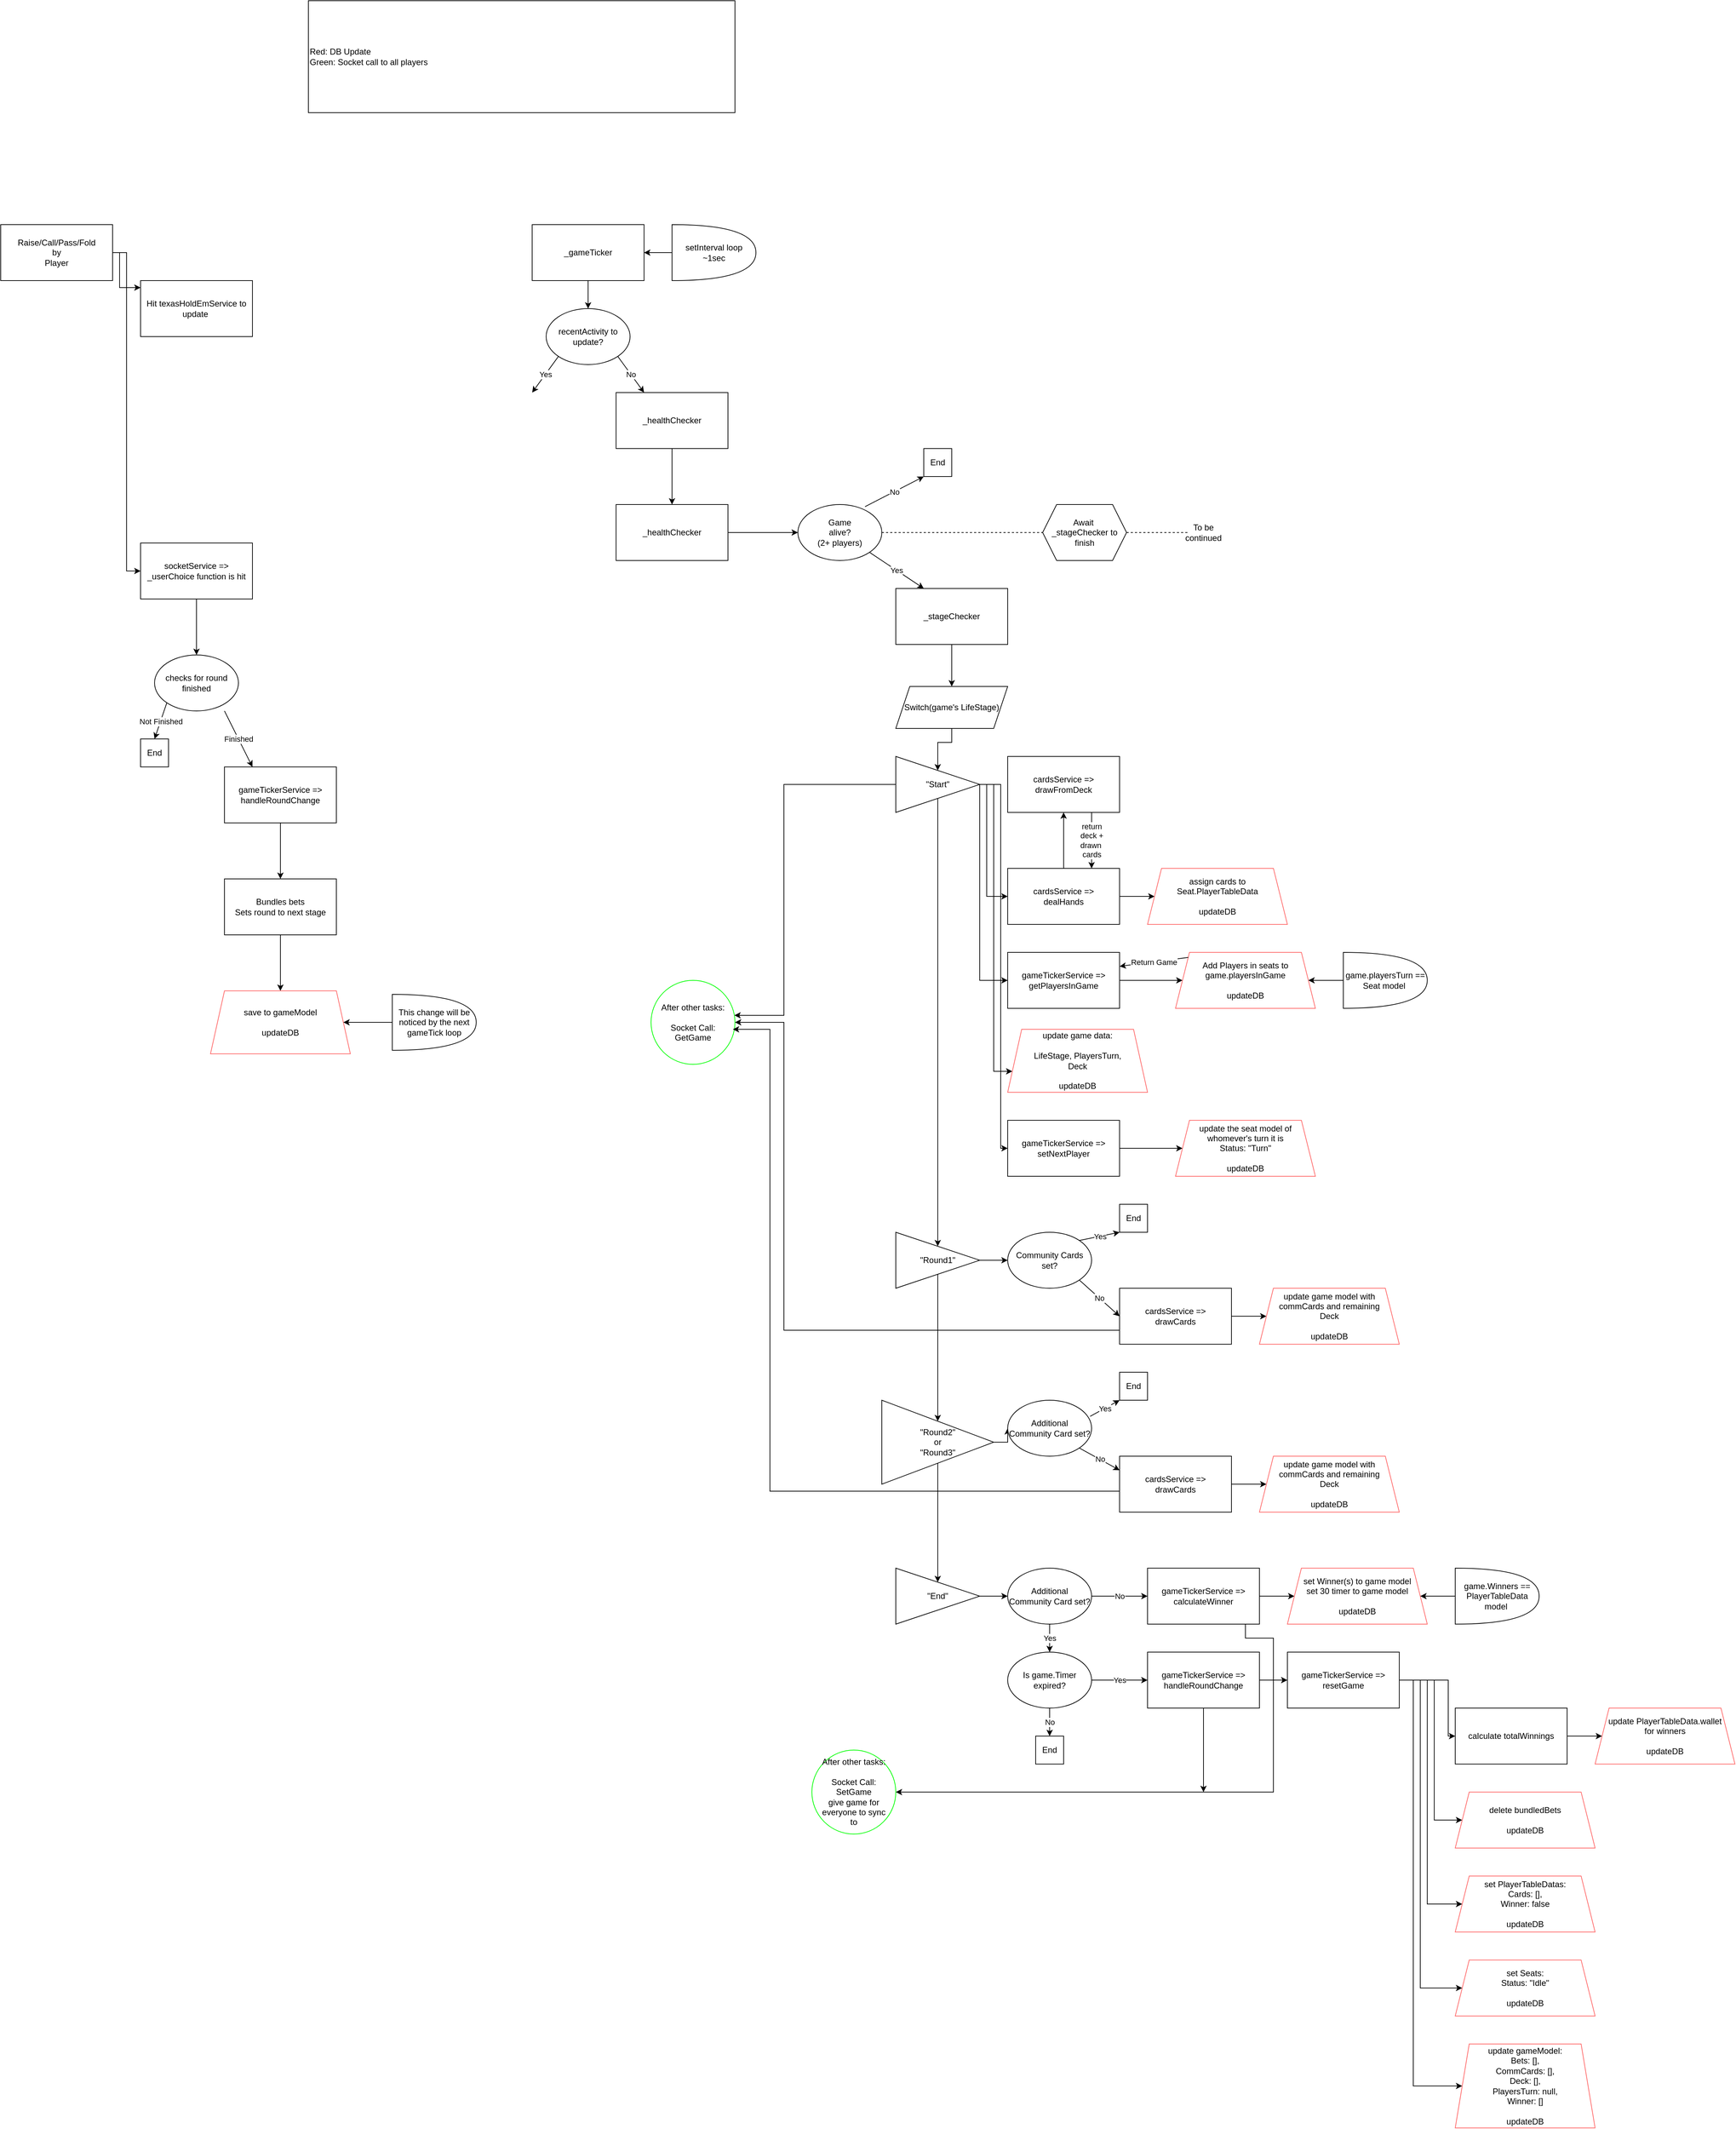 <mxfile version="14.5.1" type="device"><diagram id="HfA37taTQBS4TSC7cP0z" name="Page-1"><mxGraphModel dx="2176" dy="1906" grid="1" gridSize="10" guides="1" tooltips="1" connect="1" arrows="1" fold="1" page="1" pageScale="1" pageWidth="850" pageHeight="1100" math="0" shadow="0"><root><mxCell id="0"/><mxCell id="1" parent="0"/><mxCell id="m1QwNdP9QWdDu5JZY3NO-3" value="" style="edgeStyle=orthogonalEdgeStyle;rounded=0;orthogonalLoop=1;jettySize=auto;html=1;" edge="1" parent="1" source="m1QwNdP9QWdDu5JZY3NO-1" target="m1QwNdP9QWdDu5JZY3NO-2"><mxGeometry relative="1" as="geometry"><Array as="points"><mxPoint x="-20" y="200"/><mxPoint x="-20" y="655"/></Array></mxGeometry></mxCell><mxCell id="m1QwNdP9QWdDu5JZY3NO-138" value="" style="edgeStyle=orthogonalEdgeStyle;rounded=0;orthogonalLoop=1;jettySize=auto;html=1;" edge="1" parent="1" source="m1QwNdP9QWdDu5JZY3NO-1" target="m1QwNdP9QWdDu5JZY3NO-137"><mxGeometry relative="1" as="geometry"><Array as="points"><mxPoint x="-30" y="200"/><mxPoint x="-30" y="250"/></Array></mxGeometry></mxCell><mxCell id="m1QwNdP9QWdDu5JZY3NO-1" value="Raise/Call/Pass/Fold&lt;br&gt;by&lt;br&gt;Player" style="rounded=0;whiteSpace=wrap;html=1;" vertex="1" parent="1"><mxGeometry x="-200" y="160" width="160" height="80" as="geometry"/></mxCell><mxCell id="m1QwNdP9QWdDu5JZY3NO-5" value="" style="edgeStyle=orthogonalEdgeStyle;rounded=0;orthogonalLoop=1;jettySize=auto;html=1;entryX=0.5;entryY=0;entryDx=0;entryDy=0;" edge="1" parent="1" source="m1QwNdP9QWdDu5JZY3NO-2" target="m1QwNdP9QWdDu5JZY3NO-17"><mxGeometry relative="1" as="geometry"><mxPoint x="80" y="775" as="targetPoint"/></mxGeometry></mxCell><mxCell id="m1QwNdP9QWdDu5JZY3NO-2" value="socketService =&amp;gt;&lt;br&gt;_userChoice function is hit" style="whiteSpace=wrap;html=1;rounded=0;" vertex="1" parent="1"><mxGeometry y="615" width="160" height="80" as="geometry"/></mxCell><mxCell id="m1QwNdP9QWdDu5JZY3NO-11" value="" style="edgeStyle=orthogonalEdgeStyle;rounded=0;orthogonalLoop=1;jettySize=auto;html=1;" edge="1" parent="1" source="m1QwNdP9QWdDu5JZY3NO-6" target="m1QwNdP9QWdDu5JZY3NO-10"><mxGeometry relative="1" as="geometry"/></mxCell><mxCell id="m1QwNdP9QWdDu5JZY3NO-6" value="gameTickerService =&amp;gt;&lt;br&gt;handleRoundChange" style="whiteSpace=wrap;html=1;rounded=0;" vertex="1" parent="1"><mxGeometry x="120" y="935" width="160" height="80" as="geometry"/></mxCell><mxCell id="m1QwNdP9QWdDu5JZY3NO-8" value="" style="endArrow=classic;html=1;exitX=0.75;exitY=1;exitDx=0;exitDy=0;entryX=0.25;entryY=0;entryDx=0;entryDy=0;" edge="1" parent="1" target="m1QwNdP9QWdDu5JZY3NO-6"><mxGeometry relative="1" as="geometry"><mxPoint x="120" y="855" as="sourcePoint"/><mxPoint x="225" y="885" as="targetPoint"/></mxGeometry></mxCell><mxCell id="m1QwNdP9QWdDu5JZY3NO-9" value="Finished" style="edgeLabel;resizable=0;html=1;align=center;verticalAlign=middle;" connectable="0" vertex="1" parent="m1QwNdP9QWdDu5JZY3NO-8"><mxGeometry relative="1" as="geometry"/></mxCell><mxCell id="m1QwNdP9QWdDu5JZY3NO-133" value="" style="edgeStyle=orthogonalEdgeStyle;rounded=0;orthogonalLoop=1;jettySize=auto;html=1;" edge="1" parent="1" source="m1QwNdP9QWdDu5JZY3NO-10" target="m1QwNdP9QWdDu5JZY3NO-132"><mxGeometry relative="1" as="geometry"/></mxCell><mxCell id="m1QwNdP9QWdDu5JZY3NO-10" value="Bundles bets&lt;br&gt;Sets round to next stage" style="whiteSpace=wrap;html=1;rounded=0;" vertex="1" parent="1"><mxGeometry x="120" y="1095" width="160" height="80" as="geometry"/></mxCell><mxCell id="m1QwNdP9QWdDu5JZY3NO-23" value="" style="edgeStyle=orthogonalEdgeStyle;rounded=0;orthogonalLoop=1;jettySize=auto;html=1;" edge="1" parent="1" source="m1QwNdP9QWdDu5JZY3NO-12" target="m1QwNdP9QWdDu5JZY3NO-18"><mxGeometry relative="1" as="geometry"/></mxCell><mxCell id="m1QwNdP9QWdDu5JZY3NO-12" value="_gameTicker" style="rounded=0;whiteSpace=wrap;html=1;" vertex="1" parent="1"><mxGeometry x="560" y="160" width="160" height="80" as="geometry"/></mxCell><mxCell id="m1QwNdP9QWdDu5JZY3NO-17" value="checks for round finished" style="ellipse;whiteSpace=wrap;html=1;" vertex="1" parent="1"><mxGeometry x="20" y="775" width="120" height="80" as="geometry"/></mxCell><mxCell id="m1QwNdP9QWdDu5JZY3NO-18" value="recentActivity to update?" style="ellipse;whiteSpace=wrap;html=1;" vertex="1" parent="1"><mxGeometry x="580" y="280" width="120" height="80" as="geometry"/></mxCell><mxCell id="m1QwNdP9QWdDu5JZY3NO-19" value="" style="endArrow=classic;html=1;exitX=0;exitY=1;exitDx=0;exitDy=0;" edge="1" parent="1" source="m1QwNdP9QWdDu5JZY3NO-18"><mxGeometry relative="1" as="geometry"><mxPoint x="370" y="490" as="sourcePoint"/><mxPoint x="560" y="400" as="targetPoint"/></mxGeometry></mxCell><mxCell id="m1QwNdP9QWdDu5JZY3NO-20" value="Yes" style="edgeLabel;resizable=0;html=1;align=center;verticalAlign=middle;" connectable="0" vertex="1" parent="m1QwNdP9QWdDu5JZY3NO-19"><mxGeometry relative="1" as="geometry"/></mxCell><mxCell id="m1QwNdP9QWdDu5JZY3NO-21" value="" style="endArrow=classic;html=1;exitX=1;exitY=1;exitDx=0;exitDy=0;entryX=0.25;entryY=0;entryDx=0;entryDy=0;" edge="1" parent="1" source="m1QwNdP9QWdDu5JZY3NO-18" target="m1QwNdP9QWdDu5JZY3NO-24"><mxGeometry relative="1" as="geometry"><mxPoint x="670" y="420" as="sourcePoint"/><mxPoint x="720" y="400" as="targetPoint"/></mxGeometry></mxCell><mxCell id="m1QwNdP9QWdDu5JZY3NO-22" value="No" style="edgeLabel;resizable=0;html=1;align=center;verticalAlign=middle;" connectable="0" vertex="1" parent="m1QwNdP9QWdDu5JZY3NO-21"><mxGeometry relative="1" as="geometry"/></mxCell><mxCell id="m1QwNdP9QWdDu5JZY3NO-26" value="" style="edgeStyle=orthogonalEdgeStyle;rounded=0;orthogonalLoop=1;jettySize=auto;html=1;" edge="1" parent="1" source="m1QwNdP9QWdDu5JZY3NO-24" target="m1QwNdP9QWdDu5JZY3NO-25"><mxGeometry relative="1" as="geometry"/></mxCell><mxCell id="m1QwNdP9QWdDu5JZY3NO-24" value="_healthChecker" style="rounded=0;whiteSpace=wrap;html=1;" vertex="1" parent="1"><mxGeometry x="680" y="400" width="160" height="80" as="geometry"/></mxCell><mxCell id="m1QwNdP9QWdDu5JZY3NO-28" value="" style="edgeStyle=orthogonalEdgeStyle;rounded=0;orthogonalLoop=1;jettySize=auto;html=1;" edge="1" parent="1" source="m1QwNdP9QWdDu5JZY3NO-25" target="m1QwNdP9QWdDu5JZY3NO-27"><mxGeometry relative="1" as="geometry"/></mxCell><mxCell id="m1QwNdP9QWdDu5JZY3NO-25" value="_healthChecker" style="rounded=0;whiteSpace=wrap;html=1;" vertex="1" parent="1"><mxGeometry x="680" y="560" width="160" height="80" as="geometry"/></mxCell><mxCell id="m1QwNdP9QWdDu5JZY3NO-27" value="Game&lt;br&gt;alive?&lt;br&gt;(2+ players)" style="ellipse;whiteSpace=wrap;html=1;rounded=0;" vertex="1" parent="1"><mxGeometry x="940" y="560" width="120" height="80" as="geometry"/></mxCell><mxCell id="m1QwNdP9QWdDu5JZY3NO-44" value="" style="edgeStyle=orthogonalEdgeStyle;rounded=0;orthogonalLoop=1;jettySize=auto;html=1;" edge="1" parent="1" source="m1QwNdP9QWdDu5JZY3NO-30" target="m1QwNdP9QWdDu5JZY3NO-43"><mxGeometry relative="1" as="geometry"/></mxCell><mxCell id="m1QwNdP9QWdDu5JZY3NO-30" value="_stageChecker" style="rounded=0;whiteSpace=wrap;html=1;" vertex="1" parent="1"><mxGeometry x="1080" y="680" width="160" height="80" as="geometry"/></mxCell><mxCell id="m1QwNdP9QWdDu5JZY3NO-31" value="" style="endArrow=classic;html=1;entryX=0.25;entryY=0;entryDx=0;entryDy=0;exitX=1;exitY=1;exitDx=0;exitDy=0;" edge="1" parent="1" source="m1QwNdP9QWdDu5JZY3NO-27" target="m1QwNdP9QWdDu5JZY3NO-30"><mxGeometry relative="1" as="geometry"><mxPoint x="540" y="770" as="sourcePoint"/><mxPoint x="640" y="770" as="targetPoint"/></mxGeometry></mxCell><mxCell id="m1QwNdP9QWdDu5JZY3NO-32" value="Yes" style="edgeLabel;resizable=0;html=1;align=center;verticalAlign=middle;" connectable="0" vertex="1" parent="m1QwNdP9QWdDu5JZY3NO-31"><mxGeometry relative="1" as="geometry"/></mxCell><mxCell id="m1QwNdP9QWdDu5JZY3NO-33" value="" style="endArrow=classic;html=1;exitX=0.8;exitY=0.038;exitDx=0;exitDy=0;exitPerimeter=0;entryX=0;entryY=1;entryDx=0;entryDy=0;" edge="1" parent="1" source="m1QwNdP9QWdDu5JZY3NO-27" target="m1QwNdP9QWdDu5JZY3NO-35"><mxGeometry relative="1" as="geometry"><mxPoint x="1040" y="519.5" as="sourcePoint"/><mxPoint x="1140" y="519.5" as="targetPoint"/></mxGeometry></mxCell><mxCell id="m1QwNdP9QWdDu5JZY3NO-34" value="No" style="edgeLabel;resizable=0;html=1;align=center;verticalAlign=middle;" connectable="0" vertex="1" parent="m1QwNdP9QWdDu5JZY3NO-33"><mxGeometry relative="1" as="geometry"/></mxCell><mxCell id="m1QwNdP9QWdDu5JZY3NO-35" value="End" style="whiteSpace=wrap;html=1;aspect=fixed;" vertex="1" parent="1"><mxGeometry x="1120" y="480" width="40" height="40" as="geometry"/></mxCell><mxCell id="m1QwNdP9QWdDu5JZY3NO-36" value="End" style="whiteSpace=wrap;html=1;aspect=fixed;" vertex="1" parent="1"><mxGeometry y="895" width="40" height="40" as="geometry"/></mxCell><mxCell id="m1QwNdP9QWdDu5JZY3NO-37" value="" style="endArrow=classic;html=1;exitX=0;exitY=1;exitDx=0;exitDy=0;entryX=0.5;entryY=0;entryDx=0;entryDy=0;" edge="1" parent="1" source="m1QwNdP9QWdDu5JZY3NO-17" target="m1QwNdP9QWdDu5JZY3NO-36"><mxGeometry relative="1" as="geometry"><mxPoint x="520" y="975" as="sourcePoint"/><mxPoint x="620" y="975" as="targetPoint"/></mxGeometry></mxCell><mxCell id="m1QwNdP9QWdDu5JZY3NO-38" value="Not Finished" style="edgeLabel;resizable=0;html=1;align=center;verticalAlign=middle;" connectable="0" vertex="1" parent="m1QwNdP9QWdDu5JZY3NO-37"><mxGeometry relative="1" as="geometry"/></mxCell><mxCell id="m1QwNdP9QWdDu5JZY3NO-39" value="&lt;span&gt;Await&amp;nbsp; &lt;br&gt;_stageChecker to finish&lt;/span&gt;" style="shape=hexagon;perimeter=hexagonPerimeter2;whiteSpace=wrap;html=1;fixedSize=1;" vertex="1" parent="1"><mxGeometry x="1290" y="560" width="120" height="80" as="geometry"/></mxCell><mxCell id="m1QwNdP9QWdDu5JZY3NO-40" value="" style="endArrow=none;dashed=1;html=1;exitX=1;exitY=0.5;exitDx=0;exitDy=0;entryX=0;entryY=0.5;entryDx=0;entryDy=0;" edge="1" parent="1" source="m1QwNdP9QWdDu5JZY3NO-27" target="m1QwNdP9QWdDu5JZY3NO-39"><mxGeometry width="50" height="50" relative="1" as="geometry"><mxPoint x="1190" y="670" as="sourcePoint"/><mxPoint x="1240" y="620" as="targetPoint"/></mxGeometry></mxCell><mxCell id="m1QwNdP9QWdDu5JZY3NO-47" value="" style="edgeStyle=orthogonalEdgeStyle;rounded=0;orthogonalLoop=1;jettySize=auto;html=1;" edge="1" parent="1" source="m1QwNdP9QWdDu5JZY3NO-42" target="m1QwNdP9QWdDu5JZY3NO-46"><mxGeometry relative="1" as="geometry"><Array as="points"><mxPoint x="1200" y="1240"/></Array></mxGeometry></mxCell><mxCell id="m1QwNdP9QWdDu5JZY3NO-49" value="" style="edgeStyle=orthogonalEdgeStyle;rounded=0;orthogonalLoop=1;jettySize=auto;html=1;entryX=0;entryY=0.5;entryDx=0;entryDy=0;" edge="1" parent="1" source="m1QwNdP9QWdDu5JZY3NO-42" target="m1QwNdP9QWdDu5JZY3NO-55"><mxGeometry relative="1" as="geometry"><mxPoint x="1240" y="1120" as="targetPoint"/><Array as="points"><mxPoint x="1210" y="960"/><mxPoint x="1210" y="1120"/></Array></mxGeometry></mxCell><mxCell id="m1QwNdP9QWdDu5JZY3NO-67" value="" style="edgeStyle=orthogonalEdgeStyle;rounded=0;orthogonalLoop=1;jettySize=auto;html=1;entryX=0;entryY=0.5;entryDx=0;entryDy=0;" edge="1" parent="1" source="m1QwNdP9QWdDu5JZY3NO-42" target="m1QwNdP9QWdDu5JZY3NO-68"><mxGeometry relative="1" as="geometry"><Array as="points"><mxPoint x="1230" y="960"/><mxPoint x="1230" y="1480"/></Array></mxGeometry></mxCell><mxCell id="m1QwNdP9QWdDu5JZY3NO-69" value="" style="edgeStyle=orthogonalEdgeStyle;rounded=0;orthogonalLoop=1;jettySize=auto;html=1;" edge="1" parent="1" source="m1QwNdP9QWdDu5JZY3NO-42" target="m1QwNdP9QWdDu5JZY3NO-66"><mxGeometry relative="1" as="geometry"><Array as="points"><mxPoint x="1220" y="960"/><mxPoint x="1220" y="1370"/></Array></mxGeometry></mxCell><mxCell id="m1QwNdP9QWdDu5JZY3NO-75" value="" style="edgeStyle=orthogonalEdgeStyle;rounded=0;orthogonalLoop=1;jettySize=auto;html=1;" edge="1" parent="1" source="m1QwNdP9QWdDu5JZY3NO-42" target="m1QwNdP9QWdDu5JZY3NO-74"><mxGeometry relative="1" as="geometry"><Array as="points"><mxPoint x="920" y="960"/><mxPoint x="920" y="1290"/></Array></mxGeometry></mxCell><mxCell id="m1QwNdP9QWdDu5JZY3NO-78" value="" style="edgeStyle=orthogonalEdgeStyle;rounded=0;orthogonalLoop=1;jettySize=auto;html=1;" edge="1" parent="1" source="m1QwNdP9QWdDu5JZY3NO-42" target="m1QwNdP9QWdDu5JZY3NO-77"><mxGeometry relative="1" as="geometry"/></mxCell><mxCell id="m1QwNdP9QWdDu5JZY3NO-42" value="&quot;Start&quot;" style="triangle;whiteSpace=wrap;html=1;" vertex="1" parent="1"><mxGeometry x="1080" y="920" width="120" height="80" as="geometry"/></mxCell><mxCell id="m1QwNdP9QWdDu5JZY3NO-45" value="" style="edgeStyle=orthogonalEdgeStyle;rounded=0;orthogonalLoop=1;jettySize=auto;html=1;" edge="1" parent="1" source="m1QwNdP9QWdDu5JZY3NO-43" target="m1QwNdP9QWdDu5JZY3NO-42"><mxGeometry relative="1" as="geometry"/></mxCell><mxCell id="m1QwNdP9QWdDu5JZY3NO-43" value="Switch(game's LifeStage)" style="shape=parallelogram;perimeter=parallelogramPerimeter;whiteSpace=wrap;html=1;fixedSize=1;" vertex="1" parent="1"><mxGeometry x="1080" y="820" width="160" height="60" as="geometry"/></mxCell><mxCell id="m1QwNdP9QWdDu5JZY3NO-51" value="" style="edgeStyle=orthogonalEdgeStyle;rounded=0;orthogonalLoop=1;jettySize=auto;html=1;" edge="1" parent="1" source="m1QwNdP9QWdDu5JZY3NO-46" target="m1QwNdP9QWdDu5JZY3NO-50"><mxGeometry relative="1" as="geometry"/></mxCell><mxCell id="m1QwNdP9QWdDu5JZY3NO-46" value="gameTickerService =&amp;gt;&lt;br&gt;getPlayersInGame" style="rounded=0;whiteSpace=wrap;html=1;" vertex="1" parent="1"><mxGeometry x="1240" y="1200" width="160" height="80" as="geometry"/></mxCell><mxCell id="m1QwNdP9QWdDu5JZY3NO-50" value="Add Players in seats to game.playersInGame&lt;br&gt;&lt;br&gt;updateDB" style="shape=trapezoid;perimeter=trapezoidPerimeter;whiteSpace=wrap;html=1;fixedSize=1;rounded=0;strokeColor=#FF6666;" vertex="1" parent="1"><mxGeometry x="1480" y="1200" width="200" height="80" as="geometry"/></mxCell><mxCell id="m1QwNdP9QWdDu5JZY3NO-52" value="Red: DB Update&lt;br&gt;Green: Socket call to all players" style="rounded=0;whiteSpace=wrap;html=1;strokeColor=#000000;align=left;" vertex="1" parent="1"><mxGeometry x="240" y="-160" width="610" height="160" as="geometry"/></mxCell><mxCell id="m1QwNdP9QWdDu5JZY3NO-53" value="" style="endArrow=classic;html=1;exitX=0;exitY=0;exitDx=0;exitDy=0;entryX=1;entryY=0.25;entryDx=0;entryDy=0;" edge="1" parent="1" source="m1QwNdP9QWdDu5JZY3NO-50" target="m1QwNdP9QWdDu5JZY3NO-46"><mxGeometry relative="1" as="geometry"><mxPoint x="1430" y="1130" as="sourcePoint"/><mxPoint x="1530" y="1130" as="targetPoint"/></mxGeometry></mxCell><mxCell id="m1QwNdP9QWdDu5JZY3NO-54" value="Return Game" style="edgeLabel;resizable=0;html=1;align=center;verticalAlign=middle;" connectable="0" vertex="1" parent="m1QwNdP9QWdDu5JZY3NO-53"><mxGeometry relative="1" as="geometry"/></mxCell><mxCell id="m1QwNdP9QWdDu5JZY3NO-58" value="" style="edgeStyle=orthogonalEdgeStyle;rounded=0;orthogonalLoop=1;jettySize=auto;html=1;" edge="1" parent="1" source="m1QwNdP9QWdDu5JZY3NO-55" target="m1QwNdP9QWdDu5JZY3NO-57"><mxGeometry relative="1" as="geometry"/></mxCell><mxCell id="m1QwNdP9QWdDu5JZY3NO-62" value="" style="edgeStyle=orthogonalEdgeStyle;rounded=0;orthogonalLoop=1;jettySize=auto;html=1;entryX=0;entryY=0.5;entryDx=0;entryDy=0;" edge="1" parent="1" source="m1QwNdP9QWdDu5JZY3NO-55" target="m1QwNdP9QWdDu5JZY3NO-63"><mxGeometry relative="1" as="geometry"><mxPoint x="1720" y="1120" as="targetPoint"/></mxGeometry></mxCell><mxCell id="m1QwNdP9QWdDu5JZY3NO-55" value="cardsService =&amp;gt;&lt;br&gt;dealHands" style="rounded=0;whiteSpace=wrap;html=1;" vertex="1" parent="1"><mxGeometry x="1240" y="1080" width="160" height="80" as="geometry"/></mxCell><mxCell id="m1QwNdP9QWdDu5JZY3NO-57" value="cardsService =&amp;gt;&lt;br&gt;drawFromDeck" style="rounded=0;whiteSpace=wrap;html=1;" vertex="1" parent="1"><mxGeometry x="1240" y="920" width="160" height="80" as="geometry"/></mxCell><mxCell id="m1QwNdP9QWdDu5JZY3NO-59" value="" style="endArrow=classic;html=1;exitX=0.75;exitY=1;exitDx=0;exitDy=0;entryX=0.75;entryY=0;entryDx=0;entryDy=0;" edge="1" parent="1" source="m1QwNdP9QWdDu5JZY3NO-57" target="m1QwNdP9QWdDu5JZY3NO-55"><mxGeometry relative="1" as="geometry"><mxPoint x="1550" y="1190" as="sourcePoint"/><mxPoint x="1650" y="1190" as="targetPoint"/></mxGeometry></mxCell><mxCell id="m1QwNdP9QWdDu5JZY3NO-60" value="return&lt;br&gt;deck +&lt;br&gt;drawn&amp;nbsp;&lt;br&gt;cards" style="edgeLabel;resizable=0;html=1;align=center;verticalAlign=middle;" connectable="0" vertex="1" parent="m1QwNdP9QWdDu5JZY3NO-59"><mxGeometry relative="1" as="geometry"/></mxCell><mxCell id="m1QwNdP9QWdDu5JZY3NO-63" value="assign cards to Seat.PlayerTableData&lt;br&gt;&lt;br&gt;updateDB" style="shape=trapezoid;perimeter=trapezoidPerimeter;whiteSpace=wrap;html=1;fixedSize=1;rounded=0;strokeColor=#FF6666;" vertex="1" parent="1"><mxGeometry x="1440" y="1080" width="200" height="80" as="geometry"/></mxCell><mxCell id="m1QwNdP9QWdDu5JZY3NO-66" value="update game data:&lt;br&gt;&lt;br&gt;LifeStage, PlayersTurn,&lt;br&gt;Deck&lt;br&gt;&lt;br&gt;updateDB" style="shape=trapezoid;perimeter=trapezoidPerimeter;whiteSpace=wrap;html=1;fixedSize=1;rounded=0;strokeColor=#FF6666;" vertex="1" parent="1"><mxGeometry x="1240" y="1310" width="200" height="90" as="geometry"/></mxCell><mxCell id="m1QwNdP9QWdDu5JZY3NO-71" value="" style="edgeStyle=orthogonalEdgeStyle;rounded=0;orthogonalLoop=1;jettySize=auto;html=1;" edge="1" parent="1" source="m1QwNdP9QWdDu5JZY3NO-68" target="m1QwNdP9QWdDu5JZY3NO-70"><mxGeometry relative="1" as="geometry"/></mxCell><mxCell id="m1QwNdP9QWdDu5JZY3NO-68" value="gameTickerService =&amp;gt;&lt;br&gt;setNextPlayer" style="rounded=0;whiteSpace=wrap;html=1;" vertex="1" parent="1"><mxGeometry x="1240" y="1440" width="160" height="80" as="geometry"/></mxCell><mxCell id="m1QwNdP9QWdDu5JZY3NO-70" value="update the seat model of whomever's turn it is&lt;br&gt;Status: &quot;Turn&quot;&lt;br&gt;&lt;br&gt;updateDB" style="shape=trapezoid;perimeter=trapezoidPerimeter;whiteSpace=wrap;html=1;fixedSize=1;rounded=0;strokeColor=#FF6666;" vertex="1" parent="1"><mxGeometry x="1480" y="1440" width="200" height="80" as="geometry"/></mxCell><mxCell id="m1QwNdP9QWdDu5JZY3NO-73" value="" style="edgeStyle=orthogonalEdgeStyle;rounded=0;orthogonalLoop=1;jettySize=auto;html=1;" edge="1" parent="1" source="m1QwNdP9QWdDu5JZY3NO-72" target="m1QwNdP9QWdDu5JZY3NO-50"><mxGeometry relative="1" as="geometry"/></mxCell><mxCell id="m1QwNdP9QWdDu5JZY3NO-72" value="game.playersTurn == Seat model&amp;nbsp;" style="shape=or;whiteSpace=wrap;html=1;strokeColor=#000000;" vertex="1" parent="1"><mxGeometry x="1720" y="1200" width="120" height="80" as="geometry"/></mxCell><mxCell id="m1QwNdP9QWdDu5JZY3NO-74" value="After other tasks:&lt;br&gt;&lt;br&gt;Socket Call:&lt;br&gt;GetGame" style="ellipse;whiteSpace=wrap;html=1;aspect=fixed;strokeColor=#00FF00;" vertex="1" parent="1"><mxGeometry x="730" y="1240" width="120" height="120" as="geometry"/></mxCell><mxCell id="m1QwNdP9QWdDu5JZY3NO-82" value="" style="edgeStyle=orthogonalEdgeStyle;rounded=0;orthogonalLoop=1;jettySize=auto;html=1;" edge="1" parent="1" source="m1QwNdP9QWdDu5JZY3NO-77" target="m1QwNdP9QWdDu5JZY3NO-79"><mxGeometry relative="1" as="geometry"/></mxCell><mxCell id="m1QwNdP9QWdDu5JZY3NO-92" value="" style="edgeStyle=orthogonalEdgeStyle;rounded=0;orthogonalLoop=1;jettySize=auto;html=1;entryX=1;entryY=0.5;entryDx=0;entryDy=0;exitX=0;exitY=0.75;exitDx=0;exitDy=0;" edge="1" parent="1" source="m1QwNdP9QWdDu5JZY3NO-88" target="m1QwNdP9QWdDu5JZY3NO-74"><mxGeometry relative="1" as="geometry"><Array as="points"><mxPoint x="920" y="1740"/><mxPoint x="920" y="1300"/></Array></mxGeometry></mxCell><mxCell id="m1QwNdP9QWdDu5JZY3NO-94" value="" style="edgeStyle=orthogonalEdgeStyle;rounded=0;orthogonalLoop=1;jettySize=auto;html=1;" edge="1" parent="1" source="m1QwNdP9QWdDu5JZY3NO-77" target="m1QwNdP9QWdDu5JZY3NO-93"><mxGeometry relative="1" as="geometry"/></mxCell><mxCell id="m1QwNdP9QWdDu5JZY3NO-77" value="&quot;Round1&quot;" style="triangle;whiteSpace=wrap;html=1;" vertex="1" parent="1"><mxGeometry x="1080" y="1600" width="120" height="80" as="geometry"/></mxCell><mxCell id="m1QwNdP9QWdDu5JZY3NO-79" value="Community Cards set?" style="ellipse;whiteSpace=wrap;html=1;rounded=0;" vertex="1" parent="1"><mxGeometry x="1240" y="1600" width="120" height="80" as="geometry"/></mxCell><mxCell id="m1QwNdP9QWdDu5JZY3NO-83" value="" style="endArrow=classic;html=1;exitX=1;exitY=0;exitDx=0;exitDy=0;entryX=0;entryY=1;entryDx=0;entryDy=0;" edge="1" parent="1" source="m1QwNdP9QWdDu5JZY3NO-79" target="m1QwNdP9QWdDu5JZY3NO-85"><mxGeometry relative="1" as="geometry"><mxPoint x="1190" y="1580" as="sourcePoint"/><mxPoint x="1400" y="1600" as="targetPoint"/></mxGeometry></mxCell><mxCell id="m1QwNdP9QWdDu5JZY3NO-84" value="Yes" style="edgeLabel;resizable=0;html=1;align=center;verticalAlign=middle;" connectable="0" vertex="1" parent="m1QwNdP9QWdDu5JZY3NO-83"><mxGeometry relative="1" as="geometry"/></mxCell><mxCell id="m1QwNdP9QWdDu5JZY3NO-85" value="End" style="whiteSpace=wrap;html=1;aspect=fixed;" vertex="1" parent="1"><mxGeometry x="1400" y="1560" width="40" height="40" as="geometry"/></mxCell><mxCell id="m1QwNdP9QWdDu5JZY3NO-86" value="" style="endArrow=classic;html=1;exitX=1;exitY=1;exitDx=0;exitDy=0;entryX=0;entryY=0.5;entryDx=0;entryDy=0;" edge="1" parent="1" source="m1QwNdP9QWdDu5JZY3NO-79" target="m1QwNdP9QWdDu5JZY3NO-88"><mxGeometry relative="1" as="geometry"><mxPoint x="1190" y="1580" as="sourcePoint"/><mxPoint x="1400" y="1680" as="targetPoint"/></mxGeometry></mxCell><mxCell id="m1QwNdP9QWdDu5JZY3NO-87" value="No" style="edgeLabel;resizable=0;html=1;align=center;verticalAlign=middle;" connectable="0" vertex="1" parent="m1QwNdP9QWdDu5JZY3NO-86"><mxGeometry relative="1" as="geometry"/></mxCell><mxCell id="m1QwNdP9QWdDu5JZY3NO-90" value="" style="edgeStyle=orthogonalEdgeStyle;rounded=0;orthogonalLoop=1;jettySize=auto;html=1;" edge="1" parent="1" source="m1QwNdP9QWdDu5JZY3NO-88" target="m1QwNdP9QWdDu5JZY3NO-89"><mxGeometry relative="1" as="geometry"/></mxCell><mxCell id="m1QwNdP9QWdDu5JZY3NO-88" value="cardsService =&amp;gt;&lt;br&gt;drawCards" style="rounded=0;whiteSpace=wrap;html=1;" vertex="1" parent="1"><mxGeometry x="1400" y="1680" width="160" height="80" as="geometry"/></mxCell><mxCell id="m1QwNdP9QWdDu5JZY3NO-89" value="update game model with commCards and remaining &lt;br&gt;Deck&lt;br&gt;&lt;br&gt;updateDB" style="shape=trapezoid;perimeter=trapezoidPerimeter;whiteSpace=wrap;html=1;fixedSize=1;rounded=0;strokeColor=#FF6666;" vertex="1" parent="1"><mxGeometry x="1600" y="1680" width="200" height="80" as="geometry"/></mxCell><mxCell id="m1QwNdP9QWdDu5JZY3NO-96" value="" style="edgeStyle=orthogonalEdgeStyle;rounded=0;orthogonalLoop=1;jettySize=auto;html=1;" edge="1" parent="1" source="m1QwNdP9QWdDu5JZY3NO-93" target="m1QwNdP9QWdDu5JZY3NO-95"><mxGeometry relative="1" as="geometry"/></mxCell><mxCell id="m1QwNdP9QWdDu5JZY3NO-110" value="" style="edgeStyle=orthogonalEdgeStyle;rounded=0;orthogonalLoop=1;jettySize=auto;html=1;" edge="1" parent="1" source="m1QwNdP9QWdDu5JZY3NO-93" target="m1QwNdP9QWdDu5JZY3NO-109"><mxGeometry relative="1" as="geometry"/></mxCell><mxCell id="m1QwNdP9QWdDu5JZY3NO-93" value="&quot;Round2&quot;&lt;br&gt;or&lt;br&gt;&lt;div style=&quot;text-align: left&quot;&gt;&lt;span&gt;&quot;Round3&quot;&lt;/span&gt;&lt;/div&gt;" style="triangle;whiteSpace=wrap;html=1;" vertex="1" parent="1"><mxGeometry x="1060" y="1840" width="160" height="120" as="geometry"/></mxCell><mxCell id="m1QwNdP9QWdDu5JZY3NO-95" value="Additional&lt;br&gt;Community Card set?" style="ellipse;whiteSpace=wrap;html=1;rounded=0;" vertex="1" parent="1"><mxGeometry x="1240" y="1840" width="120" height="80" as="geometry"/></mxCell><mxCell id="m1QwNdP9QWdDu5JZY3NO-99" value="End" style="whiteSpace=wrap;html=1;aspect=fixed;" vertex="1" parent="1"><mxGeometry x="1400" y="1800" width="40" height="40" as="geometry"/></mxCell><mxCell id="m1QwNdP9QWdDu5JZY3NO-100" value="" style="endArrow=classic;html=1;entryX=0;entryY=1;entryDx=0;entryDy=0;exitX=0.983;exitY=0.288;exitDx=0;exitDy=0;exitPerimeter=0;" edge="1" parent="1" source="m1QwNdP9QWdDu5JZY3NO-95" target="m1QwNdP9QWdDu5JZY3NO-99"><mxGeometry relative="1" as="geometry"><mxPoint x="1210" y="1790" as="sourcePoint"/><mxPoint x="1290" y="1780" as="targetPoint"/></mxGeometry></mxCell><mxCell id="m1QwNdP9QWdDu5JZY3NO-101" value="Yes" style="edgeLabel;resizable=0;html=1;align=center;verticalAlign=middle;" connectable="0" vertex="1" parent="m1QwNdP9QWdDu5JZY3NO-100"><mxGeometry relative="1" as="geometry"/></mxCell><mxCell id="m1QwNdP9QWdDu5JZY3NO-102" value="" style="endArrow=classic;html=1;exitX=1;exitY=1;exitDx=0;exitDy=0;entryX=0;entryY=0.25;entryDx=0;entryDy=0;" edge="1" parent="1" source="m1QwNdP9QWdDu5JZY3NO-95" target="m1QwNdP9QWdDu5JZY3NO-104"><mxGeometry relative="1" as="geometry"><mxPoint x="1190" y="1980" as="sourcePoint"/><mxPoint x="1360" y="1960" as="targetPoint"/></mxGeometry></mxCell><mxCell id="m1QwNdP9QWdDu5JZY3NO-103" value="No" style="edgeLabel;resizable=0;html=1;align=center;verticalAlign=middle;" connectable="0" vertex="1" parent="m1QwNdP9QWdDu5JZY3NO-102"><mxGeometry relative="1" as="geometry"/></mxCell><mxCell id="m1QwNdP9QWdDu5JZY3NO-107" value="" style="edgeStyle=orthogonalEdgeStyle;rounded=0;orthogonalLoop=1;jettySize=auto;html=1;" edge="1" parent="1" source="m1QwNdP9QWdDu5JZY3NO-104"><mxGeometry relative="1" as="geometry"><mxPoint x="847" y="1310" as="targetPoint"/><Array as="points"><mxPoint x="900" y="1970"/><mxPoint x="900" y="1310"/></Array></mxGeometry></mxCell><mxCell id="m1QwNdP9QWdDu5JZY3NO-108" value="" style="edgeStyle=orthogonalEdgeStyle;rounded=0;orthogonalLoop=1;jettySize=auto;html=1;" edge="1" parent="1" source="m1QwNdP9QWdDu5JZY3NO-104" target="m1QwNdP9QWdDu5JZY3NO-105"><mxGeometry relative="1" as="geometry"/></mxCell><mxCell id="m1QwNdP9QWdDu5JZY3NO-104" value="cardsService =&amp;gt;&lt;br&gt;drawCards" style="rounded=0;whiteSpace=wrap;html=1;" vertex="1" parent="1"><mxGeometry x="1400" y="1920" width="160" height="80" as="geometry"/></mxCell><mxCell id="m1QwNdP9QWdDu5JZY3NO-105" value="update game model with commCards and remaining &lt;br&gt;Deck&lt;br&gt;&lt;br&gt;updateDB" style="shape=trapezoid;perimeter=trapezoidPerimeter;whiteSpace=wrap;html=1;fixedSize=1;rounded=0;strokeColor=#FF6666;" vertex="1" parent="1"><mxGeometry x="1600" y="1920" width="200" height="80" as="geometry"/></mxCell><mxCell id="m1QwNdP9QWdDu5JZY3NO-112" value="" style="edgeStyle=orthogonalEdgeStyle;rounded=0;orthogonalLoop=1;jettySize=auto;html=1;" edge="1" parent="1" source="m1QwNdP9QWdDu5JZY3NO-109" target="m1QwNdP9QWdDu5JZY3NO-111"><mxGeometry relative="1" as="geometry"/></mxCell><mxCell id="m1QwNdP9QWdDu5JZY3NO-109" value="&quot;End&quot;" style="triangle;whiteSpace=wrap;html=1;" vertex="1" parent="1"><mxGeometry x="1080" y="2080" width="120" height="80" as="geometry"/></mxCell><mxCell id="m1QwNdP9QWdDu5JZY3NO-111" value="Additional&lt;br&gt;Community Card set?" style="ellipse;whiteSpace=wrap;html=1;rounded=0;" vertex="1" parent="1"><mxGeometry x="1240" y="2080" width="120" height="80" as="geometry"/></mxCell><mxCell id="m1QwNdP9QWdDu5JZY3NO-113" value="" style="endArrow=classic;html=1;exitX=0.5;exitY=1;exitDx=0;exitDy=0;entryX=0.5;entryY=0;entryDx=0;entryDy=0;" edge="1" parent="1" source="m1QwNdP9QWdDu5JZY3NO-111" target="m1QwNdP9QWdDu5JZY3NO-115"><mxGeometry relative="1" as="geometry"><mxPoint x="1367.96" y="1873.04" as="sourcePoint"/><mxPoint x="1310" y="2220" as="targetPoint"/></mxGeometry></mxCell><mxCell id="m1QwNdP9QWdDu5JZY3NO-114" value="Yes" style="edgeLabel;resizable=0;html=1;align=center;verticalAlign=middle;" connectable="0" vertex="1" parent="m1QwNdP9QWdDu5JZY3NO-113"><mxGeometry relative="1" as="geometry"/></mxCell><mxCell id="m1QwNdP9QWdDu5JZY3NO-115" value="Is game.Timer expired?" style="ellipse;whiteSpace=wrap;html=1;rounded=0;" vertex="1" parent="1"><mxGeometry x="1240" y="2200" width="120" height="80" as="geometry"/></mxCell><mxCell id="m1QwNdP9QWdDu5JZY3NO-116" value="" style="endArrow=classic;html=1;exitX=1;exitY=0.5;exitDx=0;exitDy=0;entryX=0;entryY=0.5;entryDx=0;entryDy=0;entryPerimeter=0;" edge="1" parent="1" source="m1QwNdP9QWdDu5JZY3NO-111" target="m1QwNdP9QWdDu5JZY3NO-118"><mxGeometry relative="1" as="geometry"><mxPoint x="1352.426" y="1918.284" as="sourcePoint"/><mxPoint x="1430" y="2120" as="targetPoint"/></mxGeometry></mxCell><mxCell id="m1QwNdP9QWdDu5JZY3NO-117" value="No" style="edgeLabel;resizable=0;html=1;align=center;verticalAlign=middle;" connectable="0" vertex="1" parent="m1QwNdP9QWdDu5JZY3NO-116"><mxGeometry relative="1" as="geometry"/></mxCell><mxCell id="m1QwNdP9QWdDu5JZY3NO-122" value="" style="edgeStyle=orthogonalEdgeStyle;rounded=0;orthogonalLoop=1;jettySize=auto;html=1;" edge="1" parent="1" source="m1QwNdP9QWdDu5JZY3NO-118" target="m1QwNdP9QWdDu5JZY3NO-121"><mxGeometry relative="1" as="geometry"/></mxCell><mxCell id="m1QwNdP9QWdDu5JZY3NO-144" value="" style="edgeStyle=orthogonalEdgeStyle;rounded=0;orthogonalLoop=1;jettySize=auto;html=1;entryX=1;entryY=0.5;entryDx=0;entryDy=0;" edge="1" parent="1" source="m1QwNdP9QWdDu5JZY3NO-118" target="m1QwNdP9QWdDu5JZY3NO-149"><mxGeometry relative="1" as="geometry"><mxPoint x="1120" y="2400" as="targetPoint"/><Array as="points"><mxPoint x="1580" y="2180"/><mxPoint x="1620" y="2180"/><mxPoint x="1620" y="2400"/></Array></mxGeometry></mxCell><mxCell id="m1QwNdP9QWdDu5JZY3NO-118" value="gameTickerService =&amp;gt;&lt;br&gt;calculateWinner" style="rounded=0;whiteSpace=wrap;html=1;" vertex="1" parent="1"><mxGeometry x="1440" y="2080" width="160" height="80" as="geometry"/></mxCell><mxCell id="m1QwNdP9QWdDu5JZY3NO-121" value="set Winner(s) to game model&lt;br&gt;set 30 timer to game model&lt;br&gt;&lt;br&gt;updateDB" style="shape=trapezoid;perimeter=trapezoidPerimeter;whiteSpace=wrap;html=1;fixedSize=1;rounded=0;strokeColor=#FF6666;" vertex="1" parent="1"><mxGeometry x="1640" y="2080" width="200" height="80" as="geometry"/></mxCell><mxCell id="m1QwNdP9QWdDu5JZY3NO-124" value="" style="edgeStyle=orthogonalEdgeStyle;rounded=0;orthogonalLoop=1;jettySize=auto;html=1;" edge="1" parent="1" source="m1QwNdP9QWdDu5JZY3NO-123" target="m1QwNdP9QWdDu5JZY3NO-121"><mxGeometry relative="1" as="geometry"/></mxCell><mxCell id="m1QwNdP9QWdDu5JZY3NO-123" value="game.Winners == PlayerTableData model&amp;nbsp;" style="shape=or;whiteSpace=wrap;html=1;strokeColor=#000000;" vertex="1" parent="1"><mxGeometry x="1880" y="2080" width="120" height="80" as="geometry"/></mxCell><mxCell id="m1QwNdP9QWdDu5JZY3NO-125" value="" style="endArrow=classic;html=1;exitX=1;exitY=0.5;exitDx=0;exitDy=0;entryX=0;entryY=0.5;entryDx=0;entryDy=0;" edge="1" parent="1" source="m1QwNdP9QWdDu5JZY3NO-115" target="m1QwNdP9QWdDu5JZY3NO-130"><mxGeometry relative="1" as="geometry"><mxPoint x="1310" y="2170" as="sourcePoint"/><mxPoint x="1410" y="2230" as="targetPoint"/></mxGeometry></mxCell><mxCell id="m1QwNdP9QWdDu5JZY3NO-126" value="Yes" style="edgeLabel;resizable=0;html=1;align=center;verticalAlign=middle;" connectable="0" vertex="1" parent="m1QwNdP9QWdDu5JZY3NO-125"><mxGeometry relative="1" as="geometry"/></mxCell><mxCell id="m1QwNdP9QWdDu5JZY3NO-127" value="" style="endArrow=classic;html=1;exitX=0.5;exitY=1;exitDx=0;exitDy=0;entryX=0.5;entryY=0;entryDx=0;entryDy=0;entryPerimeter=0;" edge="1" parent="1" source="m1QwNdP9QWdDu5JZY3NO-115" target="m1QwNdP9QWdDu5JZY3NO-129"><mxGeometry relative="1" as="geometry"><mxPoint x="1370" y="2130" as="sourcePoint"/><mxPoint x="1300" y="2320" as="targetPoint"/></mxGeometry></mxCell><mxCell id="m1QwNdP9QWdDu5JZY3NO-128" value="No" style="edgeLabel;resizable=0;html=1;align=center;verticalAlign=middle;" connectable="0" vertex="1" parent="m1QwNdP9QWdDu5JZY3NO-127"><mxGeometry relative="1" as="geometry"/></mxCell><mxCell id="m1QwNdP9QWdDu5JZY3NO-129" value="End" style="whiteSpace=wrap;html=1;aspect=fixed;" vertex="1" parent="1"><mxGeometry x="1280" y="2320" width="40" height="40" as="geometry"/></mxCell><mxCell id="m1QwNdP9QWdDu5JZY3NO-148" value="" style="edgeStyle=orthogonalEdgeStyle;rounded=0;orthogonalLoop=1;jettySize=auto;html=1;" edge="1" parent="1" source="m1QwNdP9QWdDu5JZY3NO-130"><mxGeometry relative="1" as="geometry"><mxPoint x="1520" y="2400" as="targetPoint"/></mxGeometry></mxCell><mxCell id="m1QwNdP9QWdDu5JZY3NO-154" value="" style="edgeStyle=orthogonalEdgeStyle;rounded=0;orthogonalLoop=1;jettySize=auto;html=1;" edge="1" parent="1" source="m1QwNdP9QWdDu5JZY3NO-130" target="m1QwNdP9QWdDu5JZY3NO-153"><mxGeometry relative="1" as="geometry"/></mxCell><mxCell id="m1QwNdP9QWdDu5JZY3NO-130" value="gameTickerService =&amp;gt;&lt;br&gt;handleRoundChange" style="rounded=0;whiteSpace=wrap;html=1;" vertex="1" parent="1"><mxGeometry x="1440" y="2200" width="160" height="80" as="geometry"/></mxCell><mxCell id="m1QwNdP9QWdDu5JZY3NO-132" value="save to gameModel&lt;br&gt;&lt;br&gt;updateDB" style="shape=trapezoid;perimeter=trapezoidPerimeter;whiteSpace=wrap;html=1;fixedSize=1;rounded=0;strokeColor=#FF6666;" vertex="1" parent="1"><mxGeometry x="100" y="1255" width="200" height="90" as="geometry"/></mxCell><mxCell id="m1QwNdP9QWdDu5JZY3NO-135" value="" style="edgeStyle=orthogonalEdgeStyle;rounded=0;orthogonalLoop=1;jettySize=auto;html=1;" edge="1" parent="1" source="m1QwNdP9QWdDu5JZY3NO-134" target="m1QwNdP9QWdDu5JZY3NO-132"><mxGeometry relative="1" as="geometry"/></mxCell><mxCell id="m1QwNdP9QWdDu5JZY3NO-134" value="This change will be noticed by the next gameTick loop" style="shape=or;whiteSpace=wrap;html=1;strokeColor=#000000;" vertex="1" parent="1"><mxGeometry x="360" y="1260" width="120" height="80" as="geometry"/></mxCell><mxCell id="m1QwNdP9QWdDu5JZY3NO-137" value="Hit texasHoldEmService to update&amp;nbsp;" style="rounded=0;whiteSpace=wrap;html=1;" vertex="1" parent="1"><mxGeometry y="240" width="160" height="80" as="geometry"/></mxCell><mxCell id="m1QwNdP9QWdDu5JZY3NO-149" value="After other tasks:&lt;br&gt;&lt;br&gt;Socket Call:&lt;br&gt;SetGame&lt;br&gt;give game for everyone to sync &lt;br&gt;to" style="ellipse;whiteSpace=wrap;html=1;aspect=fixed;strokeColor=#00FF00;" vertex="1" parent="1"><mxGeometry x="960" y="2340" width="120" height="120" as="geometry"/></mxCell><mxCell id="m1QwNdP9QWdDu5JZY3NO-152" value="" style="edgeStyle=orthogonalEdgeStyle;rounded=0;orthogonalLoop=1;jettySize=auto;html=1;" edge="1" parent="1" source="m1QwNdP9QWdDu5JZY3NO-151" target="m1QwNdP9QWdDu5JZY3NO-12"><mxGeometry relative="1" as="geometry"/></mxCell><mxCell id="m1QwNdP9QWdDu5JZY3NO-151" value="setInterval loop&lt;br&gt;~1sec" style="shape=or;whiteSpace=wrap;html=1;strokeColor=#000000;" vertex="1" parent="1"><mxGeometry x="760" y="160" width="120" height="80" as="geometry"/></mxCell><mxCell id="m1QwNdP9QWdDu5JZY3NO-158" value="" style="edgeStyle=orthogonalEdgeStyle;rounded=0;orthogonalLoop=1;jettySize=auto;html=1;" edge="1" parent="1" source="m1QwNdP9QWdDu5JZY3NO-153" target="m1QwNdP9QWdDu5JZY3NO-157"><mxGeometry relative="1" as="geometry"><Array as="points"><mxPoint x="1870" y="2240"/><mxPoint x="1870" y="2320"/></Array></mxGeometry></mxCell><mxCell id="m1QwNdP9QWdDu5JZY3NO-160" value="" style="edgeStyle=orthogonalEdgeStyle;rounded=0;orthogonalLoop=1;jettySize=auto;html=1;entryX=0;entryY=0.5;entryDx=0;entryDy=0;" edge="1" parent="1" source="m1QwNdP9QWdDu5JZY3NO-153" target="m1QwNdP9QWdDu5JZY3NO-161"><mxGeometry relative="1" as="geometry"><mxPoint x="1880" y="2440" as="targetPoint"/><Array as="points"><mxPoint x="1850" y="2240"/><mxPoint x="1850" y="2440"/></Array></mxGeometry></mxCell><mxCell id="m1QwNdP9QWdDu5JZY3NO-162" style="edgeStyle=orthogonalEdgeStyle;rounded=0;orthogonalLoop=1;jettySize=auto;html=1;entryX=0;entryY=0.5;entryDx=0;entryDy=0;" edge="1" parent="1" source="m1QwNdP9QWdDu5JZY3NO-153" target="m1QwNdP9QWdDu5JZY3NO-164"><mxGeometry relative="1" as="geometry"><mxPoint x="1880" y="2580" as="targetPoint"/><Array as="points"><mxPoint x="1840" y="2240"/><mxPoint x="1840" y="2560"/></Array></mxGeometry></mxCell><mxCell id="m1QwNdP9QWdDu5JZY3NO-166" style="edgeStyle=orthogonalEdgeStyle;rounded=0;orthogonalLoop=1;jettySize=auto;html=1;entryX=0;entryY=0.5;entryDx=0;entryDy=0;" edge="1" parent="1" source="m1QwNdP9QWdDu5JZY3NO-153" target="m1QwNdP9QWdDu5JZY3NO-165"><mxGeometry relative="1" as="geometry"><Array as="points"><mxPoint x="1830" y="2240"/><mxPoint x="1830" y="2680"/></Array></mxGeometry></mxCell><mxCell id="m1QwNdP9QWdDu5JZY3NO-170" style="edgeStyle=orthogonalEdgeStyle;rounded=0;orthogonalLoop=1;jettySize=auto;html=1;entryX=0;entryY=0.5;entryDx=0;entryDy=0;" edge="1" parent="1" source="m1QwNdP9QWdDu5JZY3NO-153" target="m1QwNdP9QWdDu5JZY3NO-169"><mxGeometry relative="1" as="geometry"><Array as="points"><mxPoint x="1820" y="2240"/><mxPoint x="1820" y="2820"/></Array></mxGeometry></mxCell><mxCell id="m1QwNdP9QWdDu5JZY3NO-153" value="gameTickerService =&amp;gt;&lt;br&gt;resetGame" style="rounded=0;whiteSpace=wrap;html=1;" vertex="1" parent="1"><mxGeometry x="1640" y="2200" width="160" height="80" as="geometry"/></mxCell><mxCell id="m1QwNdP9QWdDu5JZY3NO-155" value="" style="endArrow=none;dashed=1;html=1;exitX=1;exitY=0.5;exitDx=0;exitDy=0;" edge="1" parent="1" source="m1QwNdP9QWdDu5JZY3NO-39" target="m1QwNdP9QWdDu5JZY3NO-156"><mxGeometry width="50" height="50" relative="1" as="geometry"><mxPoint x="1470" y="600" as="sourcePoint"/><mxPoint x="1520" y="600" as="targetPoint"/></mxGeometry></mxCell><mxCell id="m1QwNdP9QWdDu5JZY3NO-156" value="To be continued" style="text;html=1;strokeColor=none;fillColor=none;align=center;verticalAlign=middle;whiteSpace=wrap;rounded=0;" vertex="1" parent="1"><mxGeometry x="1500" y="590" width="40" height="20" as="geometry"/></mxCell><mxCell id="m1QwNdP9QWdDu5JZY3NO-168" value="" style="edgeStyle=orthogonalEdgeStyle;rounded=0;orthogonalLoop=1;jettySize=auto;html=1;" edge="1" parent="1" source="m1QwNdP9QWdDu5JZY3NO-157" target="m1QwNdP9QWdDu5JZY3NO-167"><mxGeometry relative="1" as="geometry"/></mxCell><mxCell id="m1QwNdP9QWdDu5JZY3NO-157" value="calculate totalWinnings" style="rounded=0;whiteSpace=wrap;html=1;" vertex="1" parent="1"><mxGeometry x="1880" y="2280" width="160" height="80" as="geometry"/></mxCell><mxCell id="m1QwNdP9QWdDu5JZY3NO-161" value="delete bundledBets&lt;br&gt;&lt;br&gt;updateDB" style="shape=trapezoid;perimeter=trapezoidPerimeter;whiteSpace=wrap;html=1;fixedSize=1;rounded=0;strokeColor=#FF6666;" vertex="1" parent="1"><mxGeometry x="1880" y="2400" width="200" height="80" as="geometry"/></mxCell><mxCell id="m1QwNdP9QWdDu5JZY3NO-164" value="set PlayerTableDatas:&lt;br&gt;Cards: [],&lt;br&gt;Winner: false&lt;br&gt;&lt;br&gt;updateDB" style="shape=trapezoid;perimeter=trapezoidPerimeter;whiteSpace=wrap;html=1;fixedSize=1;rounded=0;strokeColor=#FF6666;" vertex="1" parent="1"><mxGeometry x="1880" y="2520" width="200" height="80" as="geometry"/></mxCell><mxCell id="m1QwNdP9QWdDu5JZY3NO-165" value="set Seats:&lt;br&gt;Status: &quot;Idle&quot;&lt;br&gt;&lt;br&gt;updateDB" style="shape=trapezoid;perimeter=trapezoidPerimeter;whiteSpace=wrap;html=1;fixedSize=1;rounded=0;strokeColor=#FF6666;" vertex="1" parent="1"><mxGeometry x="1880" y="2640" width="200" height="80" as="geometry"/></mxCell><mxCell id="m1QwNdP9QWdDu5JZY3NO-167" value="update PlayerTableData.wallet&lt;br&gt;for winners&lt;br&gt;&lt;br&gt;updateDB" style="shape=trapezoid;perimeter=trapezoidPerimeter;whiteSpace=wrap;html=1;fixedSize=1;rounded=0;strokeColor=#FF6666;" vertex="1" parent="1"><mxGeometry x="2080" y="2280" width="200" height="80" as="geometry"/></mxCell><mxCell id="m1QwNdP9QWdDu5JZY3NO-169" value="update gameModel:&lt;br&gt;Bets: [],&lt;br&gt;CommCards: [],&lt;br&gt;Deck: [],&lt;br&gt;PlayersTurn: null,&lt;br&gt;Winner: []&lt;br&gt;&lt;br&gt;updateDB" style="shape=trapezoid;perimeter=trapezoidPerimeter;whiteSpace=wrap;html=1;fixedSize=1;rounded=0;strokeColor=#FF6666;" vertex="1" parent="1"><mxGeometry x="1880" y="2760" width="200" height="120" as="geometry"/></mxCell></root></mxGraphModel></diagram></mxfile>